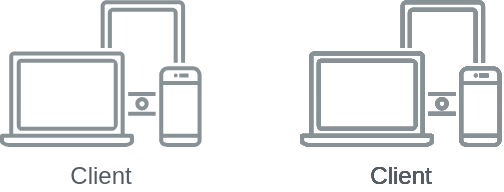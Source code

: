 <mxfile version="20.4.2" type="google"><diagram id="6U4flVFBNzwnJ97xjYMD" name="Page-1"><mxGraphModel grid="1" page="1" gridSize="10" guides="1" tooltips="1" connect="1" arrows="1" fold="1" pageScale="1" pageWidth="827" pageHeight="1169" math="0" shadow="0"><root><mxCell id="0"/><mxCell id="1" parent="0"/><mxCell id="PZY1bHY--2pUdQMG_SfV-12" value="Client" style="outlineConnect=0;gradientColor=none;fontColor=#545B64;strokeColor=none;fillColor=#879196;dashed=0;verticalLabelPosition=bottom;verticalAlign=top;align=center;html=1;fontSize=12;fontStyle=0;aspect=fixed;shape=mxgraph.aws4.illustration_devices;pointerEvents=1" vertex="1" parent="1"><mxGeometry x="-10" y="60" width="100.79" height="73.66" as="geometry"/></mxCell><mxCell id="PZY1bHY--2pUdQMG_SfV-13" value="Client" style="outlineConnect=0;gradientColor=none;fontColor=#545B64;strokeColor=none;fillColor=#879196;dashed=0;verticalLabelPosition=bottom;verticalAlign=top;align=center;html=1;fontSize=12;fontStyle=0;aspect=fixed;shape=mxgraph.aws4.illustration_devices;pointerEvents=1" vertex="1" parent="1"><mxGeometry x="-10" y="60" width="100.79" height="73.66" as="geometry"/></mxCell><mxCell id="PZY1bHY--2pUdQMG_SfV-14" value="Client" style="outlineConnect=0;gradientColor=none;fontColor=#545B64;strokeColor=none;fillColor=#879196;dashed=0;verticalLabelPosition=bottom;verticalAlign=top;align=center;html=1;fontSize=12;fontStyle=0;aspect=fixed;shape=mxgraph.aws4.illustration_devices;pointerEvents=1" vertex="1" parent="1"><mxGeometry x="-160" y="60" width="100.79" height="73.66" as="geometry"/></mxCell><mxCell id="PZY1bHY--2pUdQMG_SfV-15" value="Client" style="outlineConnect=0;gradientColor=none;fontColor=#545B64;strokeColor=none;fillColor=#879196;dashed=0;verticalLabelPosition=bottom;verticalAlign=top;align=center;html=1;fontSize=12;fontStyle=0;aspect=fixed;shape=mxgraph.aws4.illustration_devices;pointerEvents=1" vertex="1" parent="1"><mxGeometry x="-10" y="60" width="100.79" height="73.66" as="geometry"/></mxCell><mxCell id="PZY1bHY--2pUdQMG_SfV-16" value="Client" style="outlineConnect=0;gradientColor=none;fontColor=#545B64;strokeColor=none;fillColor=#879196;dashed=0;verticalLabelPosition=bottom;verticalAlign=top;align=center;html=1;fontSize=12;fontStyle=0;aspect=fixed;shape=mxgraph.aws4.illustration_devices;pointerEvents=1" vertex="1" parent="1"><mxGeometry x="-10" y="60" width="100.79" height="73.66" as="geometry"/></mxCell><mxCell id="PZY1bHY--2pUdQMG_SfV-17" value="Client" style="outlineConnect=0;gradientColor=none;fontColor=#545B64;strokeColor=none;fillColor=#879196;dashed=0;verticalLabelPosition=bottom;verticalAlign=top;align=center;html=1;fontSize=12;fontStyle=0;aspect=fixed;shape=mxgraph.aws4.illustration_devices;pointerEvents=1" vertex="1" parent="1"><mxGeometry x="-10" y="60" width="100.79" height="73.66" as="geometry"/></mxCell></root></mxGraphModel></diagram></mxfile>